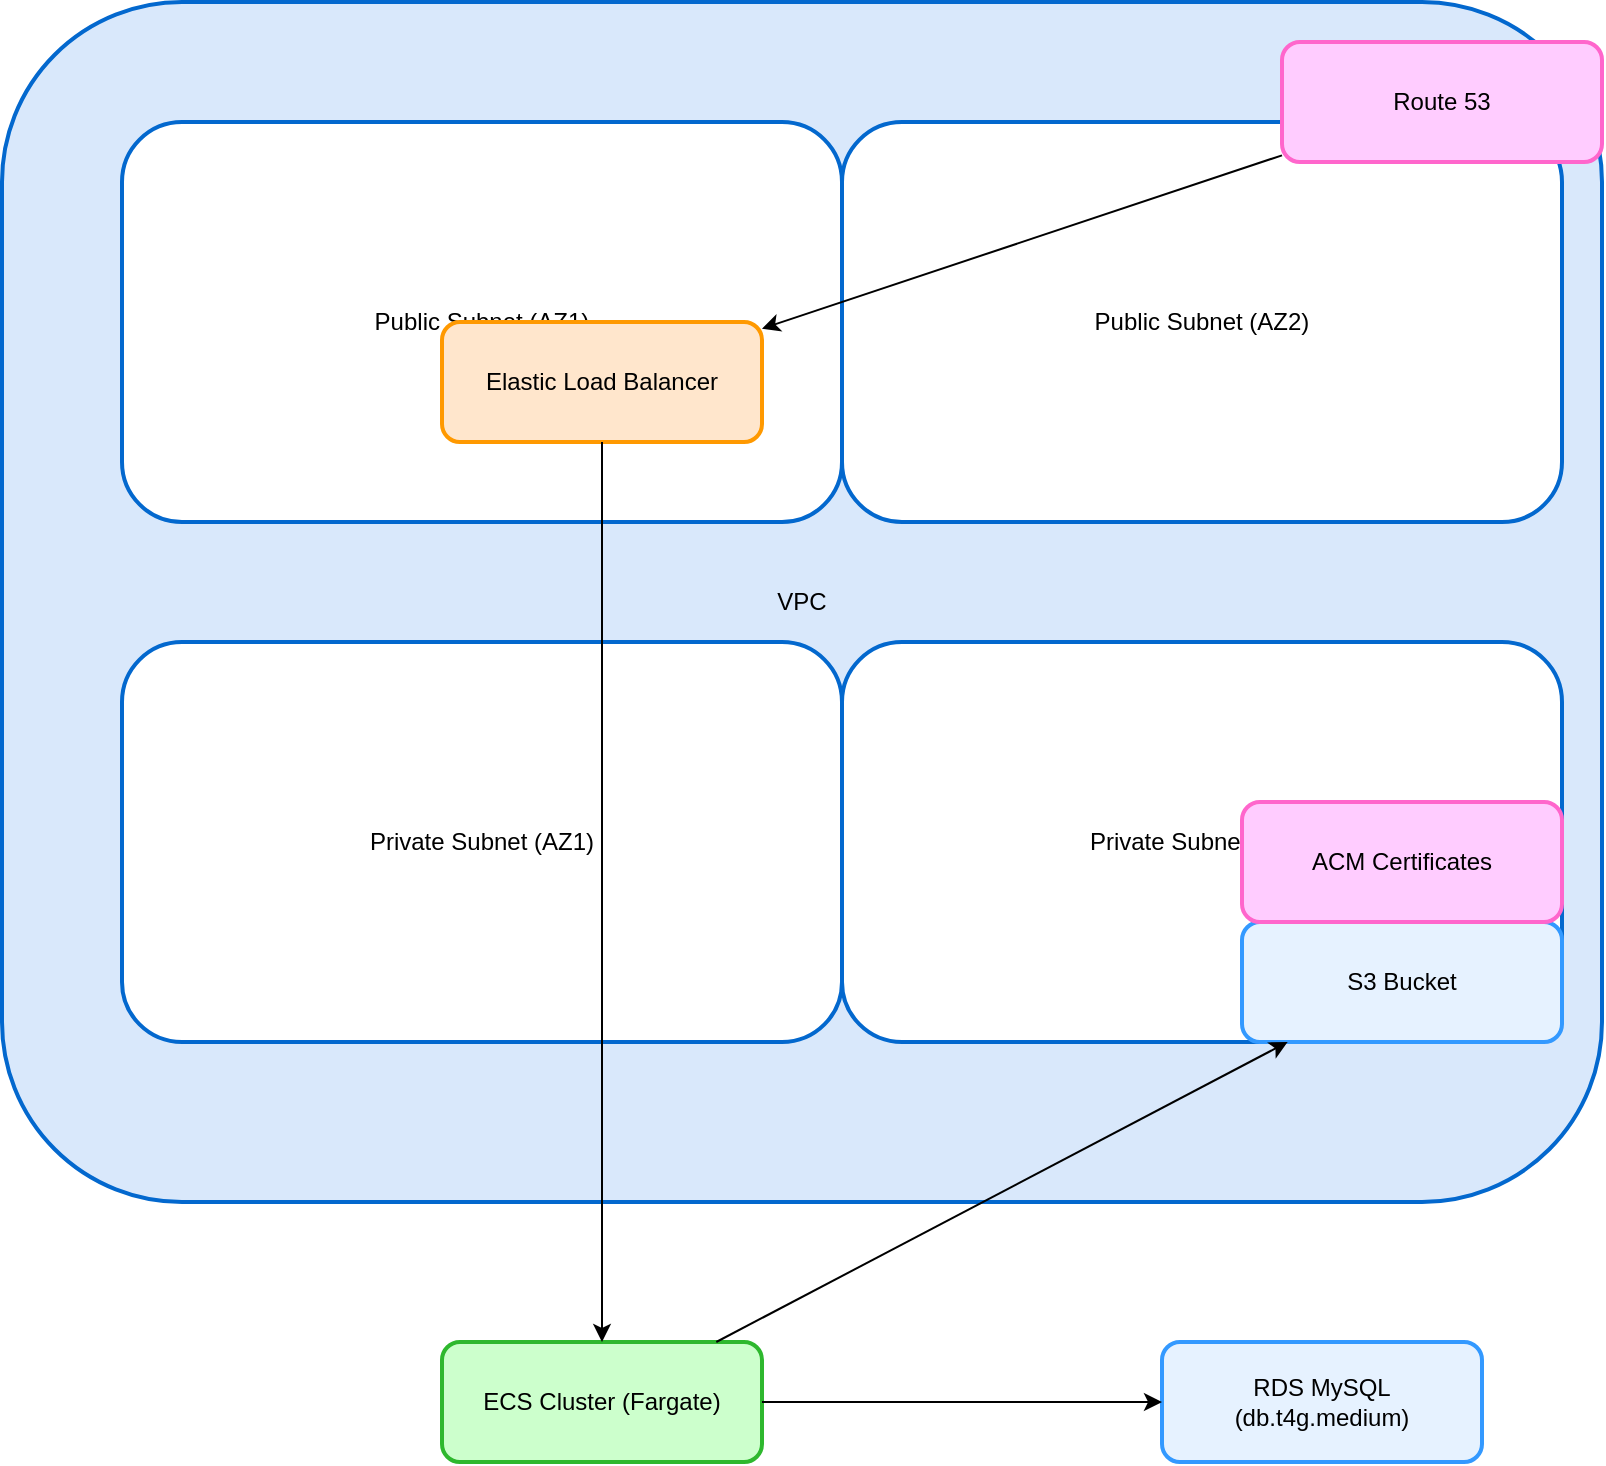 <mxfile>
  <diagram name="AWS Architecture Diagram">
    <mxGraphModel dx="1080" dy="720" grid="1" gridSize="10" guides="1" tooltips="1" connect="1" arrows="1" fold="1" page="1" pageScale="1" pageWidth="827" pageHeight="1169" math="0" shadow="0">
      <root>
        <mxCell id="0" />
        <mxCell id="1" parent="0" />
        <mxCell id="2" value="VPC" style="rounded=1;whiteSpace=wrap;html=1;fillColor=#d9e8fb;strokeColor=#0368ce;strokeWidth=2;" vertex="1" parent="1">
          <mxGeometry x="40" y="40" width="800" height="600" as="geometry" />
        </mxCell>
        <mxCell id="3" value="Public Subnet (AZ1)" style="rounded=1;whiteSpace=wrap;html=1;fillColor=#ffffff;strokeColor=#0368ce;strokeWidth=2;" vertex="1" parent="2">
          <mxGeometry x="60" y="60" width="360" height="200" as="geometry" />
        </mxCell>
        <mxCell id="4" value="Public Subnet (AZ2)" style="rounded=1;whiteSpace=wrap;html=1;fillColor=#ffffff;strokeColor=#0368ce;strokeWidth=2;" vertex="1" parent="2">
          <mxGeometry x="420" y="60" width="360" height="200" as="geometry" />
        </mxCell>
        <mxCell id="5" value="Private Subnet (AZ1)" style="rounded=1;whiteSpace=wrap;html=1;fillColor=#ffffff;strokeColor=#0368ce;strokeWidth=2;" vertex="1" parent="2">
          <mxGeometry x="60" y="320" width="360" height="200" as="geometry" />
        </mxCell>
        <mxCell id="6" value="Private Subnet (AZ2)" style="rounded=1;whiteSpace=wrap;html=1;fillColor=#ffffff;strokeColor=#0368ce;strokeWidth=2;" vertex="1" parent="2">
          <mxGeometry x="420" y="320" width="360" height="200" as="geometry" />
        </mxCell>
        <mxCell id="7" value="Elastic Load Balancer" style="rounded=1;whiteSpace=wrap;html=1;fillColor=#ffe6cc;strokeColor=#ff9900;strokeWidth=2;" vertex="1" parent="3">
          <mxGeometry x="160" y="100" width="160" height="60" as="geometry" />
        </mxCell>
        <mxCell id="8" value="ECS Cluster (Fargate)" style="rounded=1;whiteSpace=wrap;html=1;fillColor=#ccffcc;strokeColor=#2eb82e;strokeWidth=2;" vertex="1" parent="5">
          <mxGeometry x="160" y="350" width="160" height="60" as="geometry" />
        </mxCell>
        <mxCell id="9" value="RDS MySQL (db.t4g.medium)" style="rounded=1;whiteSpace=wrap;html=1;fillColor=#e6f2ff;strokeColor=#3399ff;strokeWidth=2;" vertex="1" parent="6">
          <mxGeometry x="160" y="350" width="160" height="60" as="geometry" />
        </mxCell>
        <mxCell id="10" value="S3 Bucket" style="rounded=1;whiteSpace=wrap;html=1;fillColor=#e6f2ff;strokeColor=#3399ff;strokeWidth=2;" vertex="1" parent="1">
          <mxGeometry x="660" y="500" width="160" height="60" as="geometry" />
        </mxCell>
        <mxCell id="11" value="Route 53" style="rounded=1;whiteSpace=wrap;html=1;fillColor=#ffccff;strokeColor=#ff66cc;strokeWidth=2;" vertex="1" parent="1">
          <mxGeometry x="680" y="60" width="160" height="60" as="geometry" />
        </mxCell>
        <mxCell id="12" value="ACM Certificates" style="rounded=1;whiteSpace=wrap;html=1;fillColor=#ffccff;strokeColor=#ff66cc;strokeWidth=2;" vertex="1" parent="1">
          <mxGeometry x="660" y="440" width="160" height="60" as="geometry" />
        </mxCell>
        <mxCell id="13" edge="1" parent="1" source="7" target="8">
          <mxGeometry relative="1" as="geometry" />
        </mxCell>
        <mxCell id="14" edge="1" parent="1" source="8" target="9">
          <mxGeometry relative="1" as="geometry" />
        </mxCell>
        <mxCell id="15" edge="1" parent="1" source="11" target="7">
          <mxGeometry relative="1" as="geometry" />
        </mxCell>
        <mxCell id="16" edge="1" parent="1" source="8" target="10">
          <mxGeometry relative="1" as="geometry" />
        </mxCell>
      </root>
    </mxGraphModel>
  </diagram>
</mxfile>
